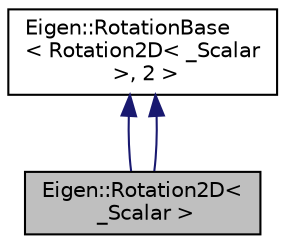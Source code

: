 digraph "Eigen::Rotation2D&lt; _Scalar &gt;"
{
  edge [fontname="Helvetica",fontsize="10",labelfontname="Helvetica",labelfontsize="10"];
  node [fontname="Helvetica",fontsize="10",shape=record];
  Node1 [label="Eigen::Rotation2D\<\l _Scalar \>",height=0.2,width=0.4,color="black", fillcolor="grey75", style="filled", fontcolor="black"];
  Node2 -> Node1 [dir="back",color="midnightblue",fontsize="10",style="solid",fontname="Helvetica"];
  Node2 [label="Eigen::RotationBase\l\< Rotation2D\< _Scalar\l \>, 2 \>",height=0.2,width=0.4,color="black", fillcolor="white", style="filled",URL="$class_eigen_1_1_rotation_base.html"];
  Node2 -> Node1 [dir="back",color="midnightblue",fontsize="10",style="solid",fontname="Helvetica"];
}
